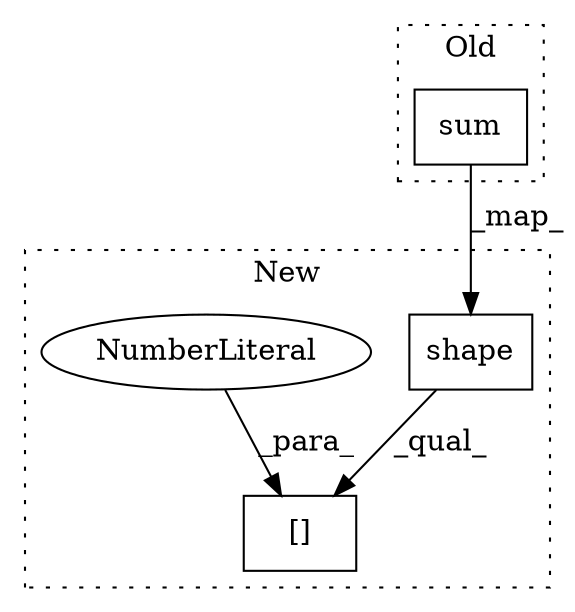 digraph G {
subgraph cluster0 {
1 [label="sum" a="32" s="27010,27017" l="4,1" shape="box"];
label = "Old";
style="dotted";
}
subgraph cluster1 {
2 [label="shape" a="32" s="26900,26911" l="6,1" shape="box"];
3 [label="[]" a="2" s="26886,26914" l="27,1" shape="box"];
4 [label="NumberLiteral" a="34" s="26913" l="1" shape="ellipse"];
label = "New";
style="dotted";
}
1 -> 2 [label="_map_"];
2 -> 3 [label="_qual_"];
4 -> 3 [label="_para_"];
}